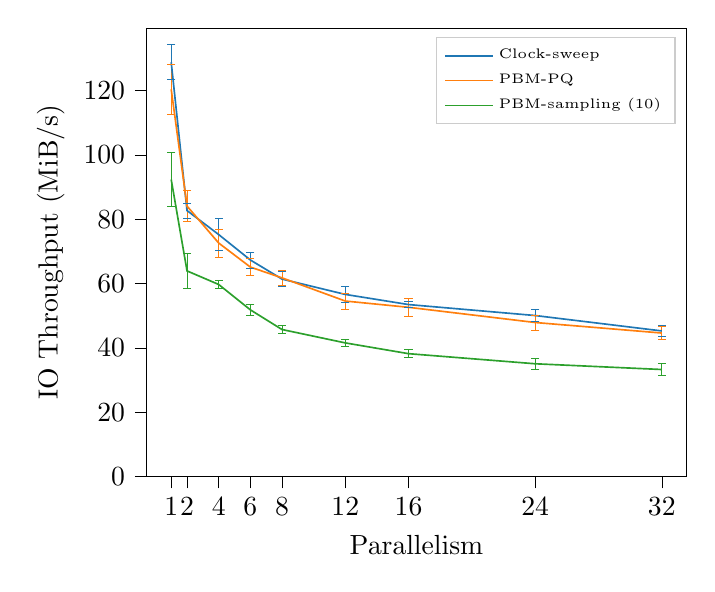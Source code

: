 % This file was created with tikzplotlib v0.10.1.
\begin{tikzpicture}

\definecolor{darkgray176}{RGB}{176,176,176}
\definecolor{darkorange25512714}{RGB}{255,127,14}
\definecolor{forestgreen4416044}{RGB}{44,160,44}
\definecolor{lightgray204}{RGB}{204,204,204}
\definecolor{steelblue31119180}{RGB}{31,119,180}

\begin{axis}[
legend cell align={left},
legend style={
  font=\tiny,fill opacity=0.8, draw opacity=1, text opacity=1, draw=lightgray204},
tick align=outside,
tick pos=left,
%title={Postgres IO rate vs parallelism - HDD Sequential Scan Microbenchmarks},
x grid style={darkgray176},
xlabel={Parallelism},
xtick=data,
xmin=-0.55, xmax=33.55,
xtick style={color=black},
y grid style={darkgray176},
ylabel={IO Throughput (MiB/s)},
ymin=0, ymax=139.444,
ytick style={color=black}
]
\path [draw=steelblue31119180, line width=0.3px]
(axis cs:1,123.412)
--(axis cs:1,134.306);

\path [draw=steelblue31119180, line width=0.3px]
(axis cs:2,80.352)
--(axis cs:2,85.098);

\path [draw=steelblue31119180, line width=0.3px]
(axis cs:4,70.391)
--(axis cs:4,80.146);

\path [draw=steelblue31119180, line width=0.3px]
(axis cs:6,64.878)
--(axis cs:6,69.851);

\path [draw=steelblue31119180, line width=0.3px]
(axis cs:8,59.095)
--(axis cs:8,63.743);

\path [draw=steelblue31119180, line width=0.3px]
(axis cs:12,54.027)
--(axis cs:12,59.268);

\path [draw=steelblue31119180, line width=0.3px]
(axis cs:16,52.465)
--(axis cs:16,54.516);

\path [draw=steelblue31119180, line width=0.3px]
(axis cs:24,48.105)
--(axis cs:24,52.055);

\path [draw=steelblue31119180, line width=0.3px]
(axis cs:32,43.553)
--(axis cs:32,47.026);

\addplot [line width=0.3px, steelblue31119180, mark=-, mark size=1.5, mark options={solid}, only marks, forget plot]
table {%
1 123.412
2 80.352
4 70.391
6 64.878
8 59.095
12 54.027
16 52.465
24 48.105
32 43.553
};
\addplot [line width=0.3px, steelblue31119180, mark=-, mark size=1.5, mark options={solid}, only marks, forget plot]
table {%
1 134.306
2 85.098
4 80.146
6 69.851
8 63.743
12 59.268
16 54.516
24 52.055
32 47.026
};
\path [draw=darkorange25512714, line width=0.3px]
(axis cs:1,112.742)
--(axis cs:1,128.133);

\path [draw=darkorange25512714, line width=0.3px]
(axis cs:2,79.263)
--(axis cs:2,88.973);

\path [draw=darkorange25512714, line width=0.3px]
(axis cs:4,68.296)
--(axis cs:4,76.974);

\path [draw=darkorange25512714, line width=0.3px]
(axis cs:6,62.615)
--(axis cs:6,67.696);

\path [draw=darkorange25512714, line width=0.3px]
(axis cs:8,59.58)
--(axis cs:8,64.013);

\path [draw=darkorange25512714, line width=0.3px]
(axis cs:12,52.065)
--(axis cs:12,57.104);

\path [draw=darkorange25512714, line width=0.3px]
(axis cs:16,49.76)
--(axis cs:16,55.513);

\path [draw=darkorange25512714, line width=0.3px]
(axis cs:24,45.581)
--(axis cs:24,50.244);

\path [draw=darkorange25512714, line width=0.3px]
(axis cs:32,42.667)
--(axis cs:32,46.61);

\addplot [line width=0.3px, darkorange25512714, mark=-, mark size=1.5, mark options={solid}, only marks, forget plot]
table {%
1 112.742
2 79.263
4 68.296
6 62.615
8 59.58
12 52.065
16 49.76
24 45.581
32 42.667
};
\addplot [line width=0.3px, darkorange25512714, mark=-, mark size=1.5, mark options={solid}, only marks, forget plot]
table {%
1 128.133
2 88.973
4 76.974
6 67.696
8 64.013
12 57.104
16 55.513
24 50.244
32 46.61
};
\path [draw=forestgreen4416044, line width=0.3px]
(axis cs:1,83.984)
--(axis cs:1,100.81);

\path [draw=forestgreen4416044, line width=0.3px]
(axis cs:2,58.553)
--(axis cs:2,69.371);

\path [draw=forestgreen4416044, line width=0.3px]
(axis cs:4,58.435)
--(axis cs:4,61.045);

\path [draw=forestgreen4416044, line width=0.3px]
(axis cs:6,50.253)
--(axis cs:6,53.466);

\path [draw=forestgreen4416044, line width=0.3px]
(axis cs:8,44.585)
--(axis cs:8,46.879);

\path [draw=forestgreen4416044, line width=0.3px]
(axis cs:12,40.454)
--(axis cs:12,42.68);

\path [draw=forestgreen4416044, line width=0.3px]
(axis cs:16,37.032)
--(axis cs:16,39.398);

\path [draw=forestgreen4416044, line width=0.3px]
(axis cs:24,33.299)
--(axis cs:24,36.851);

\path [draw=forestgreen4416044, line width=0.3px]
(axis cs:32,31.548)
--(axis cs:32,35.035);

\addplot [line width=0.3px, forestgreen4416044, mark=-, mark size=1.5, mark options={solid}, only marks, forget plot]
table {%
1 83.984
2 58.553
4 58.435
6 50.253
8 44.585
12 40.454
16 37.032
24 33.299
32 31.548
};
\addplot [line width=0.3px, forestgreen4416044, mark=-, mark size=1.5, mark options={solid}, only marks, forget plot]
table {%
1 100.81
2 69.371
4 61.045
6 53.466
8 46.879
12 42.68
16 39.398
24 36.851
32 35.035
};
\addplot [semithick, steelblue31119180]
table {%
1 128.859
2 82.725
4 75.268
6 67.364
8 61.419
12 56.648
16 53.491
24 50.08
32 45.29
};
\addlegendentry{Clock-sweep}
\addplot [semithick, darkorange25512714]
table {%
1 120.438
2 84.118
4 72.635
6 65.156
8 61.797
12 54.585
16 52.636
24 47.912
32 44.639
};
\addlegendentry{PBM-PQ}
\addplot [semithick, forestgreen4416044]
table {%
1 92.397
2 63.962
4 59.74
6 51.859
8 45.732
12 41.567
16 38.215
24 35.075
32 33.291
};
\addlegendentry{PBM-sampling (10)}
\end{axis}

\end{tikzpicture}
